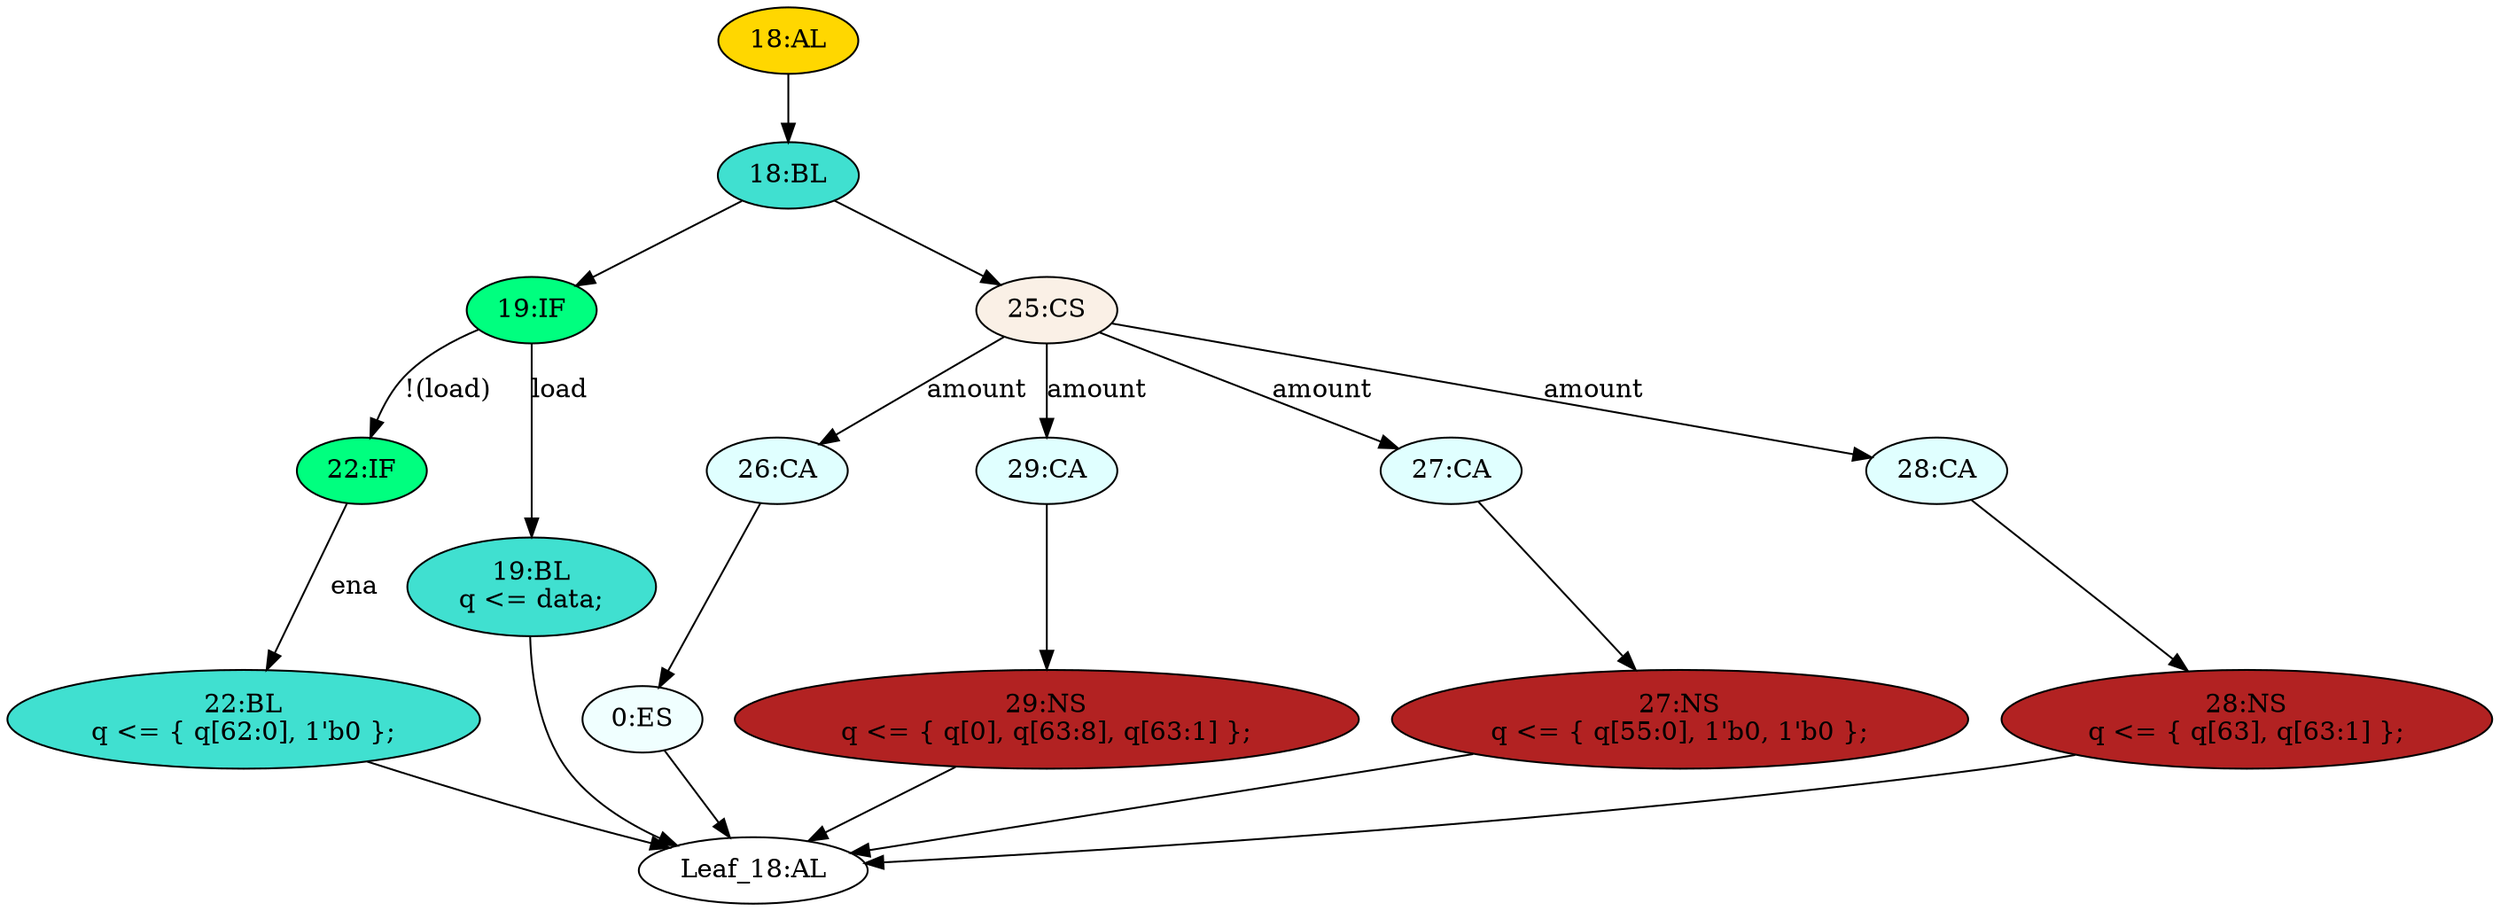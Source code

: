 strict digraph "" {
	node [label="\N"];
	"22:IF"	[ast="<pyverilog.vparser.ast.IfStatement object at 0x7f3cc3f37150>",
		fillcolor=springgreen,
		label="22:IF",
		statements="[]",
		style=filled,
		typ=IfStatement];
	"22:BL"	[ast="<pyverilog.vparser.ast.Block object at 0x7f3cc3f372d0>",
		fillcolor=turquoise,
		label="22:BL
q <= { q[62:0], 1'b0 };",
		statements="[<pyverilog.vparser.ast.NonblockingSubstitution object at 0x7f3cc3f37310>]",
		style=filled,
		typ=Block];
	"22:IF" -> "22:BL"	[cond="['ena']",
		label=ena,
		lineno=22];
	"26:CA"	[ast="<pyverilog.vparser.ast.Case object at 0x7f3cc3f37610>",
		fillcolor=lightcyan,
		label="26:CA",
		statements="[]",
		style=filled,
		typ=Case];
	"0:ES"	[ast="<pyverilog.vparser.ast.EventStatement object at 0x7f3cc3f37690>",
		fillcolor=azure,
		label="0:ES",
		statements="[]",
		style=filled,
		typ=EventStatement];
	"26:CA" -> "0:ES"	[cond="[]",
		lineno=None];
	"Leaf_18:AL"	[def_var="['q']",
		label="Leaf_18:AL"];
	"0:ES" -> "Leaf_18:AL"	[cond="[]",
		lineno=None];
	"19:IF"	[ast="<pyverilog.vparser.ast.IfStatement object at 0x7f3cc3f37e10>",
		fillcolor=springgreen,
		label="19:IF",
		statements="[]",
		style=filled,
		typ=IfStatement];
	"19:IF" -> "22:IF"	[cond="['load']",
		label="!(load)",
		lineno=19];
	"19:BL"	[ast="<pyverilog.vparser.ast.Block object at 0x7f3cc3f37e50>",
		fillcolor=turquoise,
		label="19:BL
q <= data;",
		statements="[<pyverilog.vparser.ast.NonblockingSubstitution object at 0x7f3cc3f37e90>]",
		style=filled,
		typ=Block];
	"19:IF" -> "19:BL"	[cond="['load']",
		label=load,
		lineno=19];
	"18:AL"	[ast="<pyverilog.vparser.ast.Always object at 0x7f3cc3f008d0>",
		clk_sens=True,
		fillcolor=gold,
		label="18:AL",
		sens="['clk']",
		statements="[]",
		style=filled,
		typ=Always,
		use_var="['load', 'ena', 'amount', 'data', 'q']"];
	"18:BL"	[ast="<pyverilog.vparser.ast.Block object at 0x7f3cc3f33090>",
		fillcolor=turquoise,
		label="18:BL",
		statements="[]",
		style=filled,
		typ=Block];
	"18:AL" -> "18:BL"	[cond="[]",
		lineno=None];
	"28:NS"	[ast="<pyverilog.vparser.ast.NonblockingSubstitution object at 0x7f3cc3f37b10>",
		fillcolor=firebrick,
		label="28:NS
q <= { q[63], q[63:1] };",
		statements="[<pyverilog.vparser.ast.NonblockingSubstitution object at 0x7f3cc3f37b10>]",
		style=filled,
		typ=NonblockingSubstitution];
	"28:NS" -> "Leaf_18:AL"	[cond="[]",
		lineno=None];
	"18:BL" -> "19:IF"	[cond="[]",
		lineno=None];
	"25:CS"	[ast="<pyverilog.vparser.ast.CaseStatement object at 0x7f3cc3f330d0>",
		fillcolor=linen,
		label="25:CS",
		statements="[]",
		style=filled,
		typ=CaseStatement];
	"18:BL" -> "25:CS"	[cond="[]",
		lineno=None];
	"19:BL" -> "Leaf_18:AL"	[cond="[]",
		lineno=None];
	"29:CA"	[ast="<pyverilog.vparser.ast.Case object at 0x7f3cc3f33310>",
		fillcolor=lightcyan,
		label="29:CA",
		statements="[]",
		style=filled,
		typ=Case];
	"29:NS"	[ast="<pyverilog.vparser.ast.NonblockingSubstitution object at 0x7f3cc3f33390>",
		fillcolor=firebrick,
		label="29:NS
q <= { q[0], q[63:8], q[63:1] };",
		statements="[<pyverilog.vparser.ast.NonblockingSubstitution object at 0x7f3cc3f33390>]",
		style=filled,
		typ=NonblockingSubstitution];
	"29:CA" -> "29:NS"	[cond="[]",
		lineno=None];
	"29:NS" -> "Leaf_18:AL"	[cond="[]",
		lineno=None];
	"25:CS" -> "26:CA"	[cond="['amount']",
		label=amount,
		lineno=25];
	"25:CS" -> "29:CA"	[cond="['amount']",
		label=amount,
		lineno=25];
	"27:CA"	[ast="<pyverilog.vparser.ast.Case object at 0x7f3cc3f33190>",
		fillcolor=lightcyan,
		label="27:CA",
		statements="[]",
		style=filled,
		typ=Case];
	"25:CS" -> "27:CA"	[cond="['amount']",
		label=amount,
		lineno=25];
	"28:CA"	[ast="<pyverilog.vparser.ast.Case object at 0x7f3cc3f33250>",
		fillcolor=lightcyan,
		label="28:CA",
		statements="[]",
		style=filled,
		typ=Case];
	"25:CS" -> "28:CA"	[cond="['amount']",
		label=amount,
		lineno=25];
	"27:NS"	[ast="<pyverilog.vparser.ast.NonblockingSubstitution object at 0x7f3cc3f37810>",
		fillcolor=firebrick,
		label="27:NS
q <= { q[55:0], 1'b0, 1'b0 };",
		statements="[<pyverilog.vparser.ast.NonblockingSubstitution object at 0x7f3cc3f37810>]",
		style=filled,
		typ=NonblockingSubstitution];
	"27:NS" -> "Leaf_18:AL"	[cond="[]",
		lineno=None];
	"22:BL" -> "Leaf_18:AL"	[cond="[]",
		lineno=None];
	"27:CA" -> "27:NS"	[cond="[]",
		lineno=None];
	"28:CA" -> "28:NS"	[cond="[]",
		lineno=None];
}
